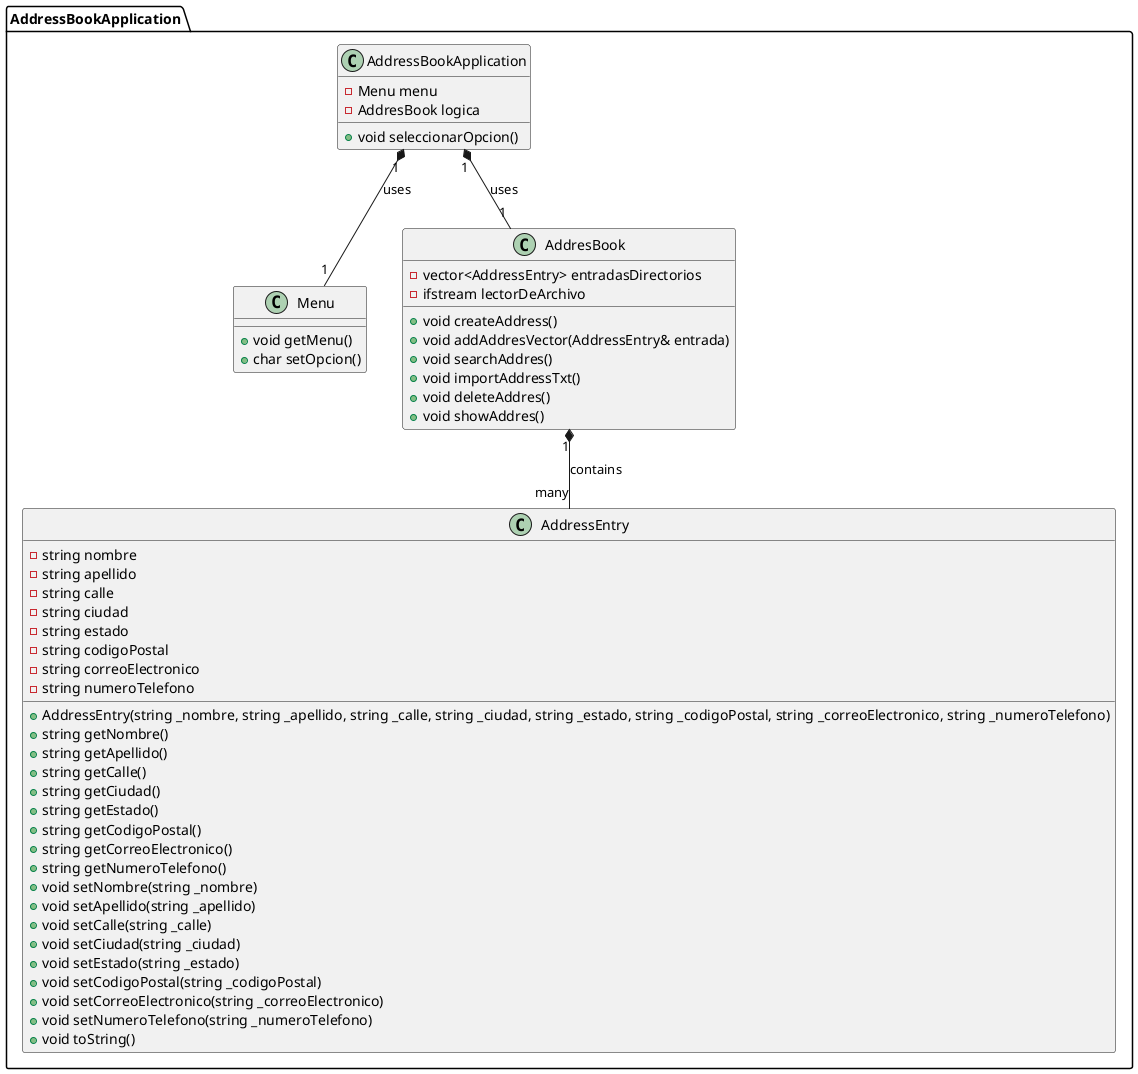 @startuml libretaDeDirecciones

package AddressBookApplication {
    class Menu {
        + void getMenu()
        + char setOpcion()
    }

    class AddressBookApplication {
        - Menu menu
        - AddresBook logica
        
        + void seleccionarOpcion()
    }

    class AddresBook {
        - vector<AddressEntry> entradasDirectorios
        - ifstream lectorDeArchivo
        
        + void createAddress()
        + void addAddresVector(AddressEntry& entrada)
        + void searchAddres()
        + void importAddressTxt()
        + void deleteAddres()
        + void showAddres()
    }

    class AddressEntry {
        - string nombre
        - string apellido
        - string calle
        - string ciudad
        - string estado
        - string codigoPostal
        - string correoElectronico
        - string numeroTelefono
        
        + AddressEntry(string _nombre, string _apellido, string _calle, string _ciudad, string _estado, string _codigoPostal, string _correoElectronico, string _numeroTelefono)
        + string getNombre()
        + string getApellido()
        + string getCalle()
        + string getCiudad()
        + string getEstado()
        + string getCodigoPostal()
        + string getCorreoElectronico()
        + string getNumeroTelefono()
        + void setNombre(string _nombre)
        + void setApellido(string _apellido)
        + void setCalle(string _calle)
        + void setCiudad(string _ciudad)
        + void setEstado(string _estado)
        + void setCodigoPostal(string _codigoPostal)
        + void setCorreoElectronico(string _correoElectronico)
        + void setNumeroTelefono(string _numeroTelefono)
        + void toString()
    }

    AddresBook "1" *-- "many" AddressEntry : contains
    AddressBookApplication "1" *-- "1" AddresBook : uses
    AddressBookApplication "1" *-- "1" Menu : uses
}

@enduml



